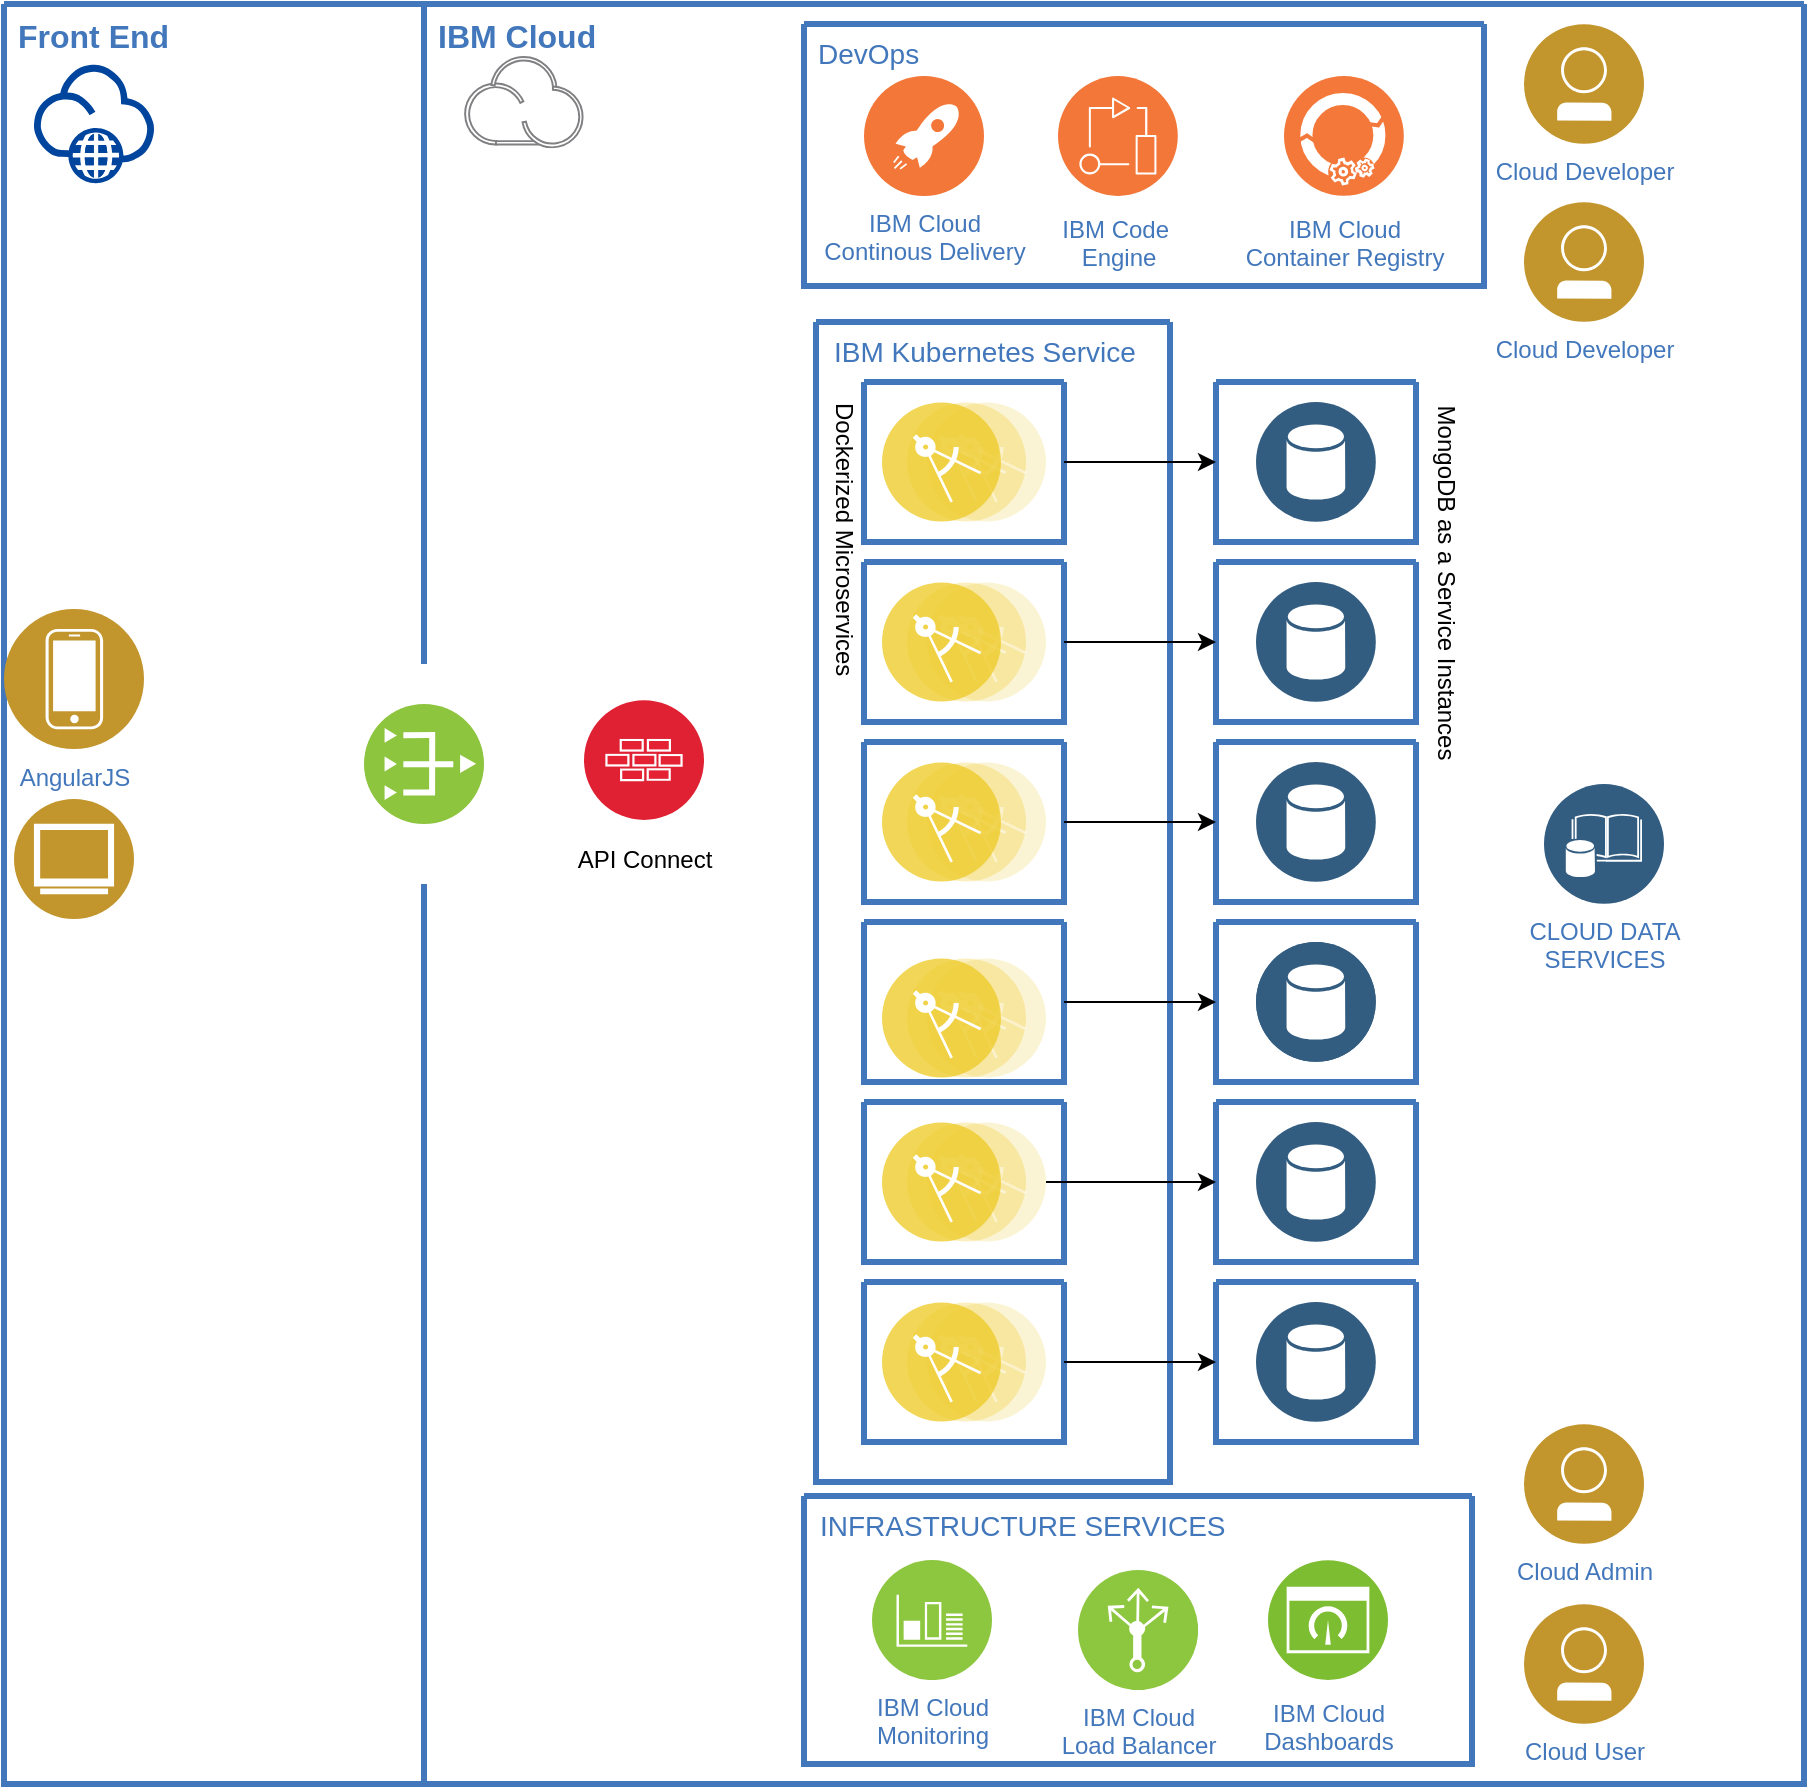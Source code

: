 <mxfile version="15.2.9" type="github">
  <diagram id="31b32b95-0358-9bc7-6ba0-a27c054ed1a7" name="Page-1">
    <mxGraphModel dx="1292" dy="995" grid="1" gridSize="10" guides="1" tooltips="1" connect="1" arrows="1" fold="1" page="1" pageScale="1" pageWidth="827" pageHeight="1169" background="none" math="0" shadow="0">
      <root>
        <mxCell id="0" />
        <mxCell id="1" parent="0" />
        <mxCell id="2" value="" style="swimlane;shadow=0;strokeColor=#4277BB;fillColor=#ffffff;fontColor=#4277BB;align=right;startSize=0;collapsible=0;strokeWidth=3;" parent="1" vertex="1">
          <mxGeometry x="400" y="210" width="900" height="890" as="geometry" />
        </mxCell>
        <mxCell id="3" value="Front End" style="text;html=1;align=left;verticalAlign=top;fontColor=#4277BB;shadow=0;dashed=0;strokeColor=none;fillColor=none;labelBackgroundColor=none;fontStyle=1;fontSize=16;spacingLeft=5;" parent="2" vertex="1">
          <mxGeometry width="170" height="30" as="geometry" />
        </mxCell>
        <mxCell id="4" value="" style="line;strokeWidth=3;direction=south;html=1;shadow=0;labelBackgroundColor=none;fillColor=none;gradientColor=none;fontSize=12;fontColor=#4277BB;align=right;strokeColor=#4277BB;" parent="2" vertex="1">
          <mxGeometry x="205" width="10" height="330" as="geometry" />
        </mxCell>
        <mxCell id="5" value="IBM Cloud" style="text;html=1;align=left;verticalAlign=top;fontColor=#4277BB;shadow=0;dashed=0;strokeColor=none;fillColor=none;labelBackgroundColor=none;fontStyle=1;fontSize=16;spacingLeft=5;" parent="2" vertex="1">
          <mxGeometry x="210" width="180" height="35" as="geometry" />
        </mxCell>
        <mxCell id="16" value="" style="line;strokeWidth=3;direction=south;html=1;shadow=0;labelBackgroundColor=none;fillColor=none;gradientColor=none;fontSize=12;fontColor=#4277BB;align=right;strokeColor=#4277BB;" parent="2" vertex="1">
          <mxGeometry x="205" y="440" width="10" height="450" as="geometry" />
        </mxCell>
        <mxCell id="22" value="AngularJS" style="aspect=fixed;perimeter=ellipsePerimeter;html=1;align=center;shadow=0;dashed=0;image;image=img/lib/ibm/users/device.svg;labelBackgroundColor=#ffffff;strokeColor=#666666;strokeWidth=3;fillColor=#C2952D;gradientColor=none;fontSize=12;fontColor=#4277BB;" parent="2" vertex="1">
          <mxGeometry y="302.5" width="70" height="70" as="geometry" />
        </mxCell>
        <mxCell id="29" value="" style="swimlane;shadow=0;strokeColor=#4277BB;fillColor=#ffffff;fontColor=#4277BB;align=right;startSize=0;collapsible=0;strokeWidth=3;" parent="2" vertex="1">
          <mxGeometry x="400" y="10" width="340" height="131" as="geometry" />
        </mxCell>
        <mxCell id="31" value="IBM Cloud &lt;br&gt;Continous Delivery" style="aspect=fixed;perimeter=ellipsePerimeter;html=1;align=center;shadow=0;dashed=0;image;image=img/lib/ibm/devops/continuous_deploy.svg;labelBackgroundColor=#ffffff;strokeColor=#666666;strokeWidth=3;fillColor=#C2952D;gradientColor=none;fontSize=12;fontColor=#4277BB;" parent="29" vertex="1">
          <mxGeometry x="30" y="26" width="60" height="60" as="geometry" />
        </mxCell>
        <mxCell id="34" value="DevOps" style="text;html=1;align=left;verticalAlign=top;fontColor=#4277BB;shadow=0;dashed=0;strokeColor=none;fillColor=none;labelBackgroundColor=none;fontStyle=0;fontSize=14;spacingLeft=5;" parent="29" vertex="1">
          <mxGeometry width="90" height="26" as="geometry" />
        </mxCell>
        <mxCell id="FZjYNwyFMQV-GlLwwhyj-152" value="IBM Cloud &lt;br&gt;Container Registry" style="aspect=fixed;perimeter=ellipsePerimeter;html=1;align=center;shadow=0;dashed=0;fontColor=#4277BB;labelBackgroundColor=#ffffff;fontSize=12;spacingTop=3;image;image=img/lib/ibm/devops/artifact_management.svg;" vertex="1" parent="29">
          <mxGeometry x="240" y="26" width="60" height="60" as="geometry" />
        </mxCell>
        <mxCell id="FZjYNwyFMQV-GlLwwhyj-153" value="IBM Code&amp;nbsp;&lt;br&gt;Engine" style="aspect=fixed;perimeter=ellipsePerimeter;html=1;align=center;shadow=0;dashed=0;fontColor=#4277BB;labelBackgroundColor=#ffffff;fontSize=12;spacingTop=3;image;image=img/lib/ibm/devops/devops.svg;" vertex="1" parent="29">
          <mxGeometry x="127" y="26" width="60" height="60" as="geometry" />
        </mxCell>
        <mxCell id="35" value="" style="swimlane;shadow=0;strokeColor=#4277BB;fillColor=#ffffff;fontColor=#4277BB;align=right;startSize=0;collapsible=0;strokeWidth=3;" parent="2" vertex="1">
          <mxGeometry x="406" y="159" width="177" height="580" as="geometry" />
        </mxCell>
        <mxCell id="52" value="IBM Kubernetes Service" style="text;html=1;align=left;verticalAlign=top;fontColor=#4277BB;shadow=0;dashed=0;strokeColor=none;fillColor=none;labelBackgroundColor=none;fontStyle=0;fontSize=14;spacingLeft=5;" parent="35" vertex="1">
          <mxGeometry x="2" width="231" height="24" as="geometry" />
        </mxCell>
        <mxCell id="FZjYNwyFMQV-GlLwwhyj-109" value="Dockerized Microservices&amp;nbsp;" style="text;html=1;align=center;verticalAlign=middle;resizable=0;points=[];autosize=1;strokeColor=none;fillColor=none;rotation=90;" vertex="1" parent="35">
          <mxGeometry x="-66" y="100" width="160" height="20" as="geometry" />
        </mxCell>
        <mxCell id="FZjYNwyFMQV-GlLwwhyj-104" value="" style="aspect=fixed;perimeter=ellipsePerimeter;html=1;align=center;shadow=0;dashed=0;fontColor=#4277BB;labelBackgroundColor=#ffffff;fontSize=12;spacingTop=3;image;image=img/lib/ibm/data/data_services.svg;" vertex="1" parent="35">
          <mxGeometry x="220" y="40" width="60" height="60" as="geometry" />
        </mxCell>
        <mxCell id="FZjYNwyFMQV-GlLwwhyj-111" value="" style="aspect=fixed;perimeter=ellipsePerimeter;html=1;align=center;shadow=0;dashed=0;fontColor=#4277BB;labelBackgroundColor=#ffffff;fontSize=12;spacingTop=3;image;image=img/lib/ibm/data/data_services.svg;" vertex="1" parent="35">
          <mxGeometry x="220" y="310" width="60" height="60" as="geometry" />
        </mxCell>
        <mxCell id="FZjYNwyFMQV-GlLwwhyj-114" value="" style="swimlane;shadow=0;strokeColor=#4277BB;fillColor=#ffffff;fontColor=#4277BB;align=right;startSize=0;collapsible=0;strokeWidth=3;" vertex="1" parent="35">
          <mxGeometry x="200" y="30" width="100" height="80" as="geometry" />
        </mxCell>
        <mxCell id="FZjYNwyFMQV-GlLwwhyj-116" value="" style="swimlane;shadow=0;strokeColor=#4277BB;fillColor=#ffffff;fontColor=#4277BB;align=right;startSize=0;collapsible=0;strokeWidth=3;" vertex="1" parent="35">
          <mxGeometry x="200" y="120" width="100" height="80" as="geometry" />
        </mxCell>
        <mxCell id="FZjYNwyFMQV-GlLwwhyj-105" value="" style="aspect=fixed;perimeter=ellipsePerimeter;html=1;align=center;shadow=0;dashed=0;fontColor=#4277BB;labelBackgroundColor=#ffffff;fontSize=12;spacingTop=3;image;image=img/lib/ibm/data/data_services.svg;" vertex="1" parent="FZjYNwyFMQV-GlLwwhyj-116">
          <mxGeometry x="20" y="10" width="60" height="60" as="geometry" />
        </mxCell>
        <mxCell id="FZjYNwyFMQV-GlLwwhyj-117" value="" style="swimlane;shadow=0;strokeColor=#4277BB;fillColor=#ffffff;fontColor=#4277BB;align=right;startSize=0;collapsible=0;strokeWidth=3;" vertex="1" parent="35">
          <mxGeometry x="200" y="210" width="100" height="80" as="geometry" />
        </mxCell>
        <mxCell id="FZjYNwyFMQV-GlLwwhyj-106" value="" style="aspect=fixed;perimeter=ellipsePerimeter;html=1;align=center;shadow=0;dashed=0;fontColor=#4277BB;labelBackgroundColor=#ffffff;fontSize=12;spacingTop=3;image;image=img/lib/ibm/data/data_services.svg;" vertex="1" parent="FZjYNwyFMQV-GlLwwhyj-117">
          <mxGeometry x="20" y="10" width="60" height="60" as="geometry" />
        </mxCell>
        <mxCell id="FZjYNwyFMQV-GlLwwhyj-118" value="" style="swimlane;shadow=0;strokeColor=#4277BB;fillColor=#ffffff;fontColor=#4277BB;align=right;startSize=0;collapsible=0;strokeWidth=3;" vertex="1" parent="35">
          <mxGeometry x="200" y="300" width="100" height="80" as="geometry" />
        </mxCell>
        <mxCell id="FZjYNwyFMQV-GlLwwhyj-119" value="" style="aspect=fixed;perimeter=ellipsePerimeter;html=1;align=center;shadow=0;dashed=0;fontColor=#4277BB;labelBackgroundColor=#ffffff;fontSize=12;spacingTop=3;image;image=img/lib/ibm/data/data_services.svg;" vertex="1" parent="FZjYNwyFMQV-GlLwwhyj-118">
          <mxGeometry x="20" y="10" width="60" height="60" as="geometry" />
        </mxCell>
        <mxCell id="FZjYNwyFMQV-GlLwwhyj-120" value="" style="swimlane;shadow=0;strokeColor=#4277BB;fillColor=#ffffff;fontColor=#4277BB;align=right;startSize=0;collapsible=0;strokeWidth=3;" vertex="1" parent="35">
          <mxGeometry x="200" y="390" width="100" height="80" as="geometry" />
        </mxCell>
        <mxCell id="FZjYNwyFMQV-GlLwwhyj-121" value="" style="aspect=fixed;perimeter=ellipsePerimeter;html=1;align=center;shadow=0;dashed=0;fontColor=#4277BB;labelBackgroundColor=#ffffff;fontSize=12;spacingTop=3;image;image=img/lib/ibm/data/data_services.svg;" vertex="1" parent="FZjYNwyFMQV-GlLwwhyj-120">
          <mxGeometry x="20" y="10" width="60" height="60" as="geometry" />
        </mxCell>
        <mxCell id="FZjYNwyFMQV-GlLwwhyj-122" value="" style="swimlane;shadow=0;strokeColor=#4277BB;fillColor=#ffffff;fontColor=#4277BB;align=right;startSize=0;collapsible=0;strokeWidth=3;" vertex="1" parent="35">
          <mxGeometry x="200" y="480" width="100" height="80" as="geometry" />
        </mxCell>
        <mxCell id="FZjYNwyFMQV-GlLwwhyj-123" value="" style="aspect=fixed;perimeter=ellipsePerimeter;html=1;align=center;shadow=0;dashed=0;fontColor=#4277BB;labelBackgroundColor=#ffffff;fontSize=12;spacingTop=3;image;image=img/lib/ibm/data/data_services.svg;" vertex="1" parent="FZjYNwyFMQV-GlLwwhyj-122">
          <mxGeometry x="20" y="10" width="60" height="60" as="geometry" />
        </mxCell>
        <mxCell id="FZjYNwyFMQV-GlLwwhyj-125" value="MongoDB as a Service Instances" style="text;html=1;align=center;verticalAlign=middle;resizable=0;points=[];autosize=1;strokeColor=none;fillColor=none;rotation=90;" vertex="1" parent="35">
          <mxGeometry x="220" y="120" width="190" height="20" as="geometry" />
        </mxCell>
        <mxCell id="73" value="" style="aspect=fixed;perimeter=ellipsePerimeter;html=1;align=center;shadow=0;dashed=0;image;image=img/lib/ibm/applications/microservice.svg;labelBackgroundColor=#ffffff;strokeColor=#666666;strokeWidth=3;fillColor=#C2952D;gradientColor=none;fontSize=12;fontColor=#4277BB;" parent="35" vertex="1">
          <mxGeometry x="33" y="130" width="82" height="60" as="geometry" />
        </mxCell>
        <mxCell id="75" value="" style="aspect=fixed;perimeter=ellipsePerimeter;html=1;align=center;shadow=0;dashed=0;image;image=img/lib/ibm/applications/microservice.svg;labelBackgroundColor=#ffffff;strokeColor=#666666;strokeWidth=3;fillColor=#C2952D;gradientColor=none;fontSize=12;fontColor=#4277BB;" parent="35" vertex="1">
          <mxGeometry x="33.0" y="318" width="82" height="60" as="geometry" />
        </mxCell>
        <mxCell id="83" value="" style="aspect=fixed;perimeter=ellipsePerimeter;html=1;align=center;shadow=0;dashed=0;image;image=img/lib/ibm/applications/microservice.svg;labelBackgroundColor=#ffffff;strokeColor=#666666;strokeWidth=3;fillColor=#C2952D;gradientColor=none;fontSize=12;fontColor=#4277BB;" parent="35" vertex="1">
          <mxGeometry x="33.0" y="400" width="82" height="60" as="geometry" />
        </mxCell>
        <mxCell id="72" value="" style="swimlane;shadow=0;strokeColor=#4277BB;fillColor=#ffffff;fontColor=#4277BB;align=right;startSize=0;collapsible=0;strokeWidth=3;" parent="35" vertex="1">
          <mxGeometry x="24" y="30" width="100" height="80" as="geometry" />
        </mxCell>
        <mxCell id="79" value="" style="aspect=fixed;perimeter=ellipsePerimeter;html=1;align=center;shadow=0;dashed=0;image;image=img/lib/ibm/applications/microservice.svg;labelBackgroundColor=#ffffff;strokeColor=#666666;strokeWidth=3;fillColor=#C2952D;gradientColor=none;fontSize=12;fontColor=#4277BB;" parent="72" vertex="1">
          <mxGeometry x="9" y="10" width="82" height="60" as="geometry" />
        </mxCell>
        <mxCell id="68" value="" style="swimlane;shadow=0;strokeColor=#4277BB;fillColor=#ffffff;fontColor=#4277BB;align=right;startSize=0;collapsible=0;strokeWidth=3;" parent="35" vertex="1">
          <mxGeometry x="24" y="480" width="100" height="80" as="geometry" />
        </mxCell>
        <mxCell id="69" value="" style="aspect=fixed;perimeter=ellipsePerimeter;html=1;align=center;shadow=0;dashed=0;image;image=img/lib/ibm/applications/microservice.svg;labelBackgroundColor=#ffffff;strokeColor=#666666;strokeWidth=3;fillColor=#C2952D;gradientColor=none;fontSize=12;fontColor=#4277BB;" parent="68" vertex="1">
          <mxGeometry x="9" y="10" width="82" height="60" as="geometry" />
        </mxCell>
        <mxCell id="78" value="" style="swimlane;shadow=0;strokeColor=#4277BB;fillColor=#ffffff;fontColor=#4277BB;align=right;startSize=0;collapsible=0;strokeWidth=3;" parent="35" vertex="1">
          <mxGeometry x="24.0" y="390" width="100" height="80" as="geometry" />
        </mxCell>
        <mxCell id="80" value="" style="swimlane;shadow=0;strokeColor=#4277BB;fillColor=#ffffff;fontColor=#4277BB;align=right;startSize=0;collapsible=0;strokeWidth=3;" parent="35" vertex="1">
          <mxGeometry x="24.0" y="300" width="100" height="80" as="geometry" />
        </mxCell>
        <mxCell id="74" value="" style="swimlane;shadow=0;strokeColor=#4277BB;fillColor=#ffffff;fontColor=#4277BB;align=right;startSize=0;collapsible=0;strokeWidth=3;" parent="35" vertex="1">
          <mxGeometry x="24.0" y="210" width="100" height="80" as="geometry" />
        </mxCell>
        <mxCell id="81" value="" style="aspect=fixed;perimeter=ellipsePerimeter;html=1;align=center;shadow=0;dashed=0;image;image=img/lib/ibm/applications/microservice.svg;labelBackgroundColor=#ffffff;strokeColor=#666666;strokeWidth=3;fillColor=#C2952D;gradientColor=none;fontSize=12;fontColor=#4277BB;" parent="74" vertex="1">
          <mxGeometry x="9" y="10" width="82" height="60" as="geometry" />
        </mxCell>
        <mxCell id="82" value="" style="swimlane;shadow=0;strokeColor=#4277BB;fillColor=#ffffff;fontColor=#4277BB;align=right;startSize=0;collapsible=0;strokeWidth=3;" parent="35" vertex="1">
          <mxGeometry x="24.0" y="120" width="100" height="80" as="geometry" />
        </mxCell>
        <mxCell id="FZjYNwyFMQV-GlLwwhyj-130" style="edgeStyle=orthogonalEdgeStyle;rounded=0;orthogonalLoop=1;jettySize=auto;html=1;exitX=1;exitY=0.5;exitDx=0;exitDy=0;entryX=0;entryY=0.5;entryDx=0;entryDy=0;" edge="1" parent="35" source="83" target="FZjYNwyFMQV-GlLwwhyj-120">
          <mxGeometry relative="1" as="geometry" />
        </mxCell>
        <mxCell id="FZjYNwyFMQV-GlLwwhyj-126" style="edgeStyle=orthogonalEdgeStyle;rounded=0;orthogonalLoop=1;jettySize=auto;html=1;exitX=1;exitY=0.5;exitDx=0;exitDy=0;" edge="1" parent="35" source="72" target="FZjYNwyFMQV-GlLwwhyj-114">
          <mxGeometry relative="1" as="geometry" />
        </mxCell>
        <mxCell id="FZjYNwyFMQV-GlLwwhyj-131" style="edgeStyle=orthogonalEdgeStyle;rounded=0;orthogonalLoop=1;jettySize=auto;html=1;exitX=1;exitY=0.5;exitDx=0;exitDy=0;entryX=0;entryY=0.5;entryDx=0;entryDy=0;" edge="1" parent="35" source="68" target="FZjYNwyFMQV-GlLwwhyj-122">
          <mxGeometry relative="1" as="geometry" />
        </mxCell>
        <mxCell id="FZjYNwyFMQV-GlLwwhyj-129" style="edgeStyle=orthogonalEdgeStyle;rounded=0;orthogonalLoop=1;jettySize=auto;html=1;exitX=1;exitY=0.5;exitDx=0;exitDy=0;entryX=0;entryY=0.5;entryDx=0;entryDy=0;" edge="1" parent="35" source="80" target="FZjYNwyFMQV-GlLwwhyj-118">
          <mxGeometry relative="1" as="geometry" />
        </mxCell>
        <mxCell id="FZjYNwyFMQV-GlLwwhyj-128" style="edgeStyle=orthogonalEdgeStyle;rounded=0;orthogonalLoop=1;jettySize=auto;html=1;exitX=1;exitY=0.5;exitDx=0;exitDy=0;entryX=0;entryY=0.5;entryDx=0;entryDy=0;" edge="1" parent="35" source="74" target="FZjYNwyFMQV-GlLwwhyj-117">
          <mxGeometry relative="1" as="geometry" />
        </mxCell>
        <mxCell id="FZjYNwyFMQV-GlLwwhyj-127" style="edgeStyle=orthogonalEdgeStyle;rounded=0;orthogonalLoop=1;jettySize=auto;html=1;exitX=1;exitY=0.5;exitDx=0;exitDy=0;entryX=0;entryY=0.5;entryDx=0;entryDy=0;" edge="1" parent="35" source="82" target="FZjYNwyFMQV-GlLwwhyj-116">
          <mxGeometry relative="1" as="geometry" />
        </mxCell>
        <mxCell id="64" value="CLOUD DATA&lt;div&gt;SERVICES&lt;/div&gt;" style="aspect=fixed;perimeter=ellipsePerimeter;html=1;align=center;shadow=0;dashed=0;image;image=img/lib/ibm/data/enterprise_data.svg;labelBackgroundColor=#ffffff;strokeColor=#666666;strokeWidth=3;fillColor=#C2952D;gradientColor=none;fontSize=12;fontColor=#4277BB;" parent="2" vertex="1">
          <mxGeometry x="770" y="390" width="60" height="60" as="geometry" />
        </mxCell>
        <mxCell id="FZjYNwyFMQV-GlLwwhyj-132" value="" style="aspect=fixed;perimeter=ellipsePerimeter;html=1;align=center;shadow=0;dashed=0;fontColor=#4277BB;labelBackgroundColor=#ffffff;fontSize=12;spacingTop=3;image;image=img/lib/ibm/miscellaneous/ibm_public_cloud.svg;" vertex="1" parent="2">
          <mxGeometry x="230" y="26" width="60" height="46.2" as="geometry" />
        </mxCell>
        <mxCell id="FZjYNwyFMQV-GlLwwhyj-133" value="" style="aspect=fixed;perimeter=ellipsePerimeter;html=1;align=center;shadow=0;dashed=0;fontColor=#4277BB;labelBackgroundColor=#ffffff;fontSize=12;spacingTop=3;image;image=img/lib/ibm/security/firewall.svg;" vertex="1" parent="2">
          <mxGeometry x="290" y="348" width="60" height="60" as="geometry" />
        </mxCell>
        <mxCell id="FZjYNwyFMQV-GlLwwhyj-134" value="API Connect" style="text;html=1;align=center;verticalAlign=middle;resizable=0;points=[];autosize=1;strokeColor=none;fillColor=none;" vertex="1" parent="2">
          <mxGeometry x="280" y="417.5" width="80" height="20" as="geometry" />
        </mxCell>
        <mxCell id="55" value="" style="swimlane;shadow=0;strokeColor=#4277BB;fillColor=#ffffff;fontColor=#4277BB;align=right;startSize=0;collapsible=0;strokeWidth=3;" parent="2" vertex="1">
          <mxGeometry x="400" y="746" width="334" height="134" as="geometry" />
        </mxCell>
        <mxCell id="56" value="IBM Cloud &lt;br&gt;Monitoring" style="aspect=fixed;perimeter=ellipsePerimeter;html=1;align=center;shadow=0;dashed=0;image;image=img/lib/ibm/infrastructure/monitoring_logging.svg;labelBackgroundColor=none;strokeColor=#666666;strokeWidth=3;fillColor=#C2952D;gradientColor=none;fontSize=12;fontColor=#4277BB;" parent="55" vertex="1">
          <mxGeometry x="34" y="32" width="60" height="60" as="geometry" />
        </mxCell>
        <mxCell id="58" value="IBM Cloud &lt;br&gt;Load Balancer" style="aspect=fixed;perimeter=ellipsePerimeter;html=1;align=center;shadow=0;dashed=0;image;image=img/lib/ibm/infrastructure/load_balancing_routing.svg;labelBackgroundColor=none;strokeColor=#666666;strokeWidth=3;fillColor=#C2952D;gradientColor=none;fontSize=12;fontColor=#4277BB;" parent="55" vertex="1">
          <mxGeometry x="137" y="37" width="60" height="60" as="geometry" />
        </mxCell>
        <mxCell id="60" value="INFRASTRUCTURE SERVICES" style="text;html=1;align=left;verticalAlign=top;fontColor=#4277BB;shadow=0;dashed=0;strokeColor=none;fillColor=none;labelBackgroundColor=none;fontStyle=0;fontSize=14;spacingLeft=5;" parent="55" vertex="1">
          <mxGeometry x="1" width="231" height="24" as="geometry" />
        </mxCell>
        <mxCell id="FZjYNwyFMQV-GlLwwhyj-160" value="IBM Cloud&lt;br&gt;Dashboards" style="aspect=fixed;perimeter=ellipsePerimeter;html=1;align=center;shadow=0;dashed=0;fontColor=#4277BB;labelBackgroundColor=#ffffff;fontSize=12;spacingTop=3;image;image=img/lib/ibm/infrastructure/dashboard.svg;" vertex="1" parent="55">
          <mxGeometry x="232" y="32" width="60" height="60" as="geometry" />
        </mxCell>
        <mxCell id="FZjYNwyFMQV-GlLwwhyj-141" value="Cloud Admin" style="aspect=fixed;perimeter=ellipsePerimeter;html=1;align=center;shadow=0;dashed=0;image;image=img/lib/ibm/users/user.svg;labelBackgroundColor=#ffffff;strokeColor=#666666;strokeWidth=3;fillColor=#C2952D;gradientColor=none;fontSize=12;fontColor=#4277BB;" vertex="1" parent="2">
          <mxGeometry x="760" y="710" width="60" height="60" as="geometry" />
        </mxCell>
        <mxCell id="FZjYNwyFMQV-GlLwwhyj-144" value="Cloud Developer" style="aspect=fixed;perimeter=ellipsePerimeter;html=1;align=center;shadow=0;dashed=0;image;image=img/lib/ibm/users/user.svg;labelBackgroundColor=#ffffff;strokeColor=#666666;strokeWidth=3;fillColor=#C2952D;gradientColor=none;fontSize=12;fontColor=#4277BB;" vertex="1" parent="2">
          <mxGeometry x="760" y="99" width="60" height="60" as="geometry" />
        </mxCell>
        <mxCell id="FZjYNwyFMQV-GlLwwhyj-145" value="Cloud Developer" style="aspect=fixed;perimeter=ellipsePerimeter;html=1;align=center;shadow=0;dashed=0;image;image=img/lib/ibm/users/user.svg;labelBackgroundColor=#ffffff;strokeColor=#666666;strokeWidth=3;fillColor=#C2952D;gradientColor=none;fontSize=12;fontColor=#4277BB;" vertex="1" parent="2">
          <mxGeometry x="760" y="10" width="60" height="60" as="geometry" />
        </mxCell>
        <mxCell id="FZjYNwyFMQV-GlLwwhyj-146" value="Cloud User" style="aspect=fixed;perimeter=ellipsePerimeter;html=1;align=center;shadow=0;dashed=0;image;image=img/lib/ibm/users/user.svg;labelBackgroundColor=#ffffff;strokeColor=#666666;strokeWidth=3;fillColor=#C2952D;gradientColor=none;fontSize=12;fontColor=#4277BB;" vertex="1" parent="2">
          <mxGeometry x="760" y="800" width="60" height="60" as="geometry" />
        </mxCell>
        <mxCell id="FZjYNwyFMQV-GlLwwhyj-147" value="" style="aspect=fixed;perimeter=ellipsePerimeter;html=1;align=center;shadow=0;dashed=0;fontColor=#4277BB;labelBackgroundColor=#ffffff;fontSize=12;spacingTop=3;image;image=img/lib/ibm/users/browser.svg;" vertex="1" parent="2">
          <mxGeometry x="5" y="397.5" width="60" height="60" as="geometry" />
        </mxCell>
        <mxCell id="FZjYNwyFMQV-GlLwwhyj-148" value="" style="aspect=fixed;perimeter=ellipsePerimeter;html=1;align=center;shadow=0;dashed=0;fontColor=#4277BB;labelBackgroundColor=#ffffff;fontSize=12;spacingTop=3;image;image=img/lib/ibm/vpc/Internet.svg;" vertex="1" parent="2">
          <mxGeometry x="15" y="30" width="60" height="60" as="geometry" />
        </mxCell>
        <mxCell id="FZjYNwyFMQV-GlLwwhyj-149" value="" style="aspect=fixed;perimeter=ellipsePerimeter;html=1;align=center;shadow=0;dashed=0;fontColor=#4277BB;labelBackgroundColor=#ffffff;fontSize=12;spacingTop=3;image;image=img/lib/ibm/vpc/PublicGateway.svg;" vertex="1" parent="2">
          <mxGeometry x="180" y="350" width="60" height="60" as="geometry" />
        </mxCell>
      </root>
    </mxGraphModel>
  </diagram>
</mxfile>
